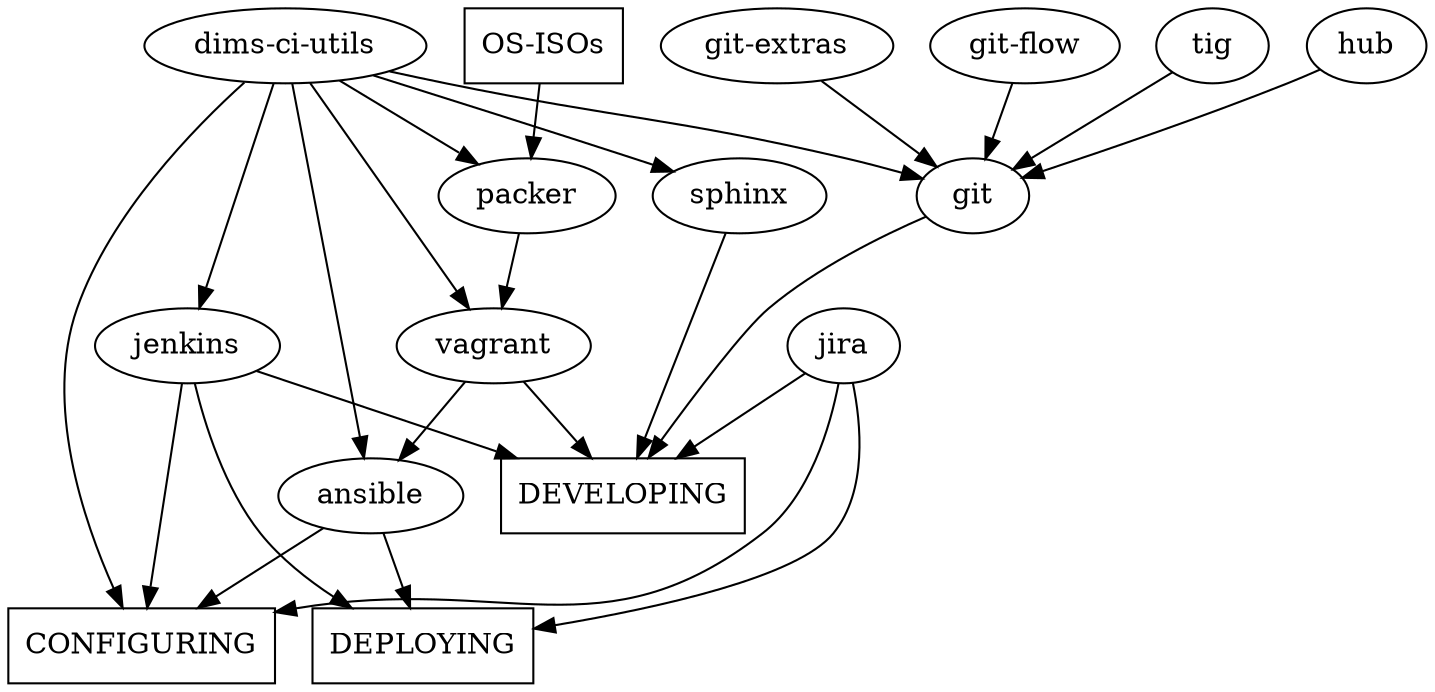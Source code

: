 digraph tools {
    "DEPLOYING" [shape=rectangle];
	"DEVELOPING" [shape=rectangle];
	"CONFIGURING" [shape=rectangle];
	"OS-ISOs" [shape=rectangle];
	"dims-ci-utils" -> "jenkins";
	"dims-ci-utils" -> "ansible";
	"dims-ci-utils" -> "packer";
	"dims-ci-utils" -> "vagrant";
	"dims-ci-utils" -> "sphinx";
	"dims-ci-utils" -> "git";
	"git-extras" -> "git";
	"git-flow" -> "git";
	"tig" -> "git";
	"hub" -> "git";
	"OS-ISOs" -> "packer";
	"packer" -> "vagrant";
    "vagrant" -> "ansible";
    "vagrant" -> "DEVELOPING";
	"git" -> "DEVELOPING";
	"sphinx" -> "DEVELOPING";
	"jira" -> "DEVELOPING";
	"jira" -> "DEPLOYING";
	"jira" -> "CONFIGURING";
	"jenkins" -> "DEVELOPING";
	"ansible" -> "DEPLOYING";
	"jenkins" -> "DEPLOYING";
	"dims-ci-utils" -> "CONFIGURING";
	"ansible" -> "CONFIGURING";
	"jenkins" -> "CONFIGURING";
}
